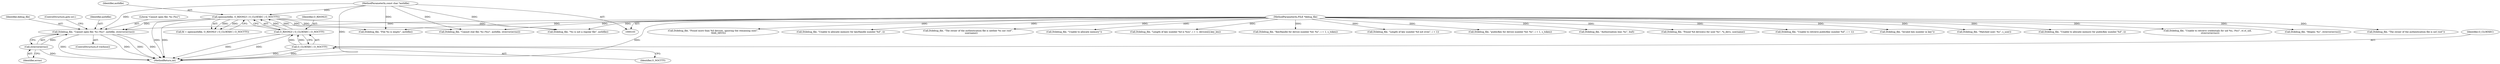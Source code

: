digraph "0_pam-u2f_18b1914e32b74ff52000f10e97067e841e5fff62_1@pointer" {
"1000161" [label="(Call,D(debug_file, \"Cannot open file: %s (%s)\", authfile, strerror(errno)))"];
"1000108" [label="(MethodParameterIn,FILE *debug_file)"];
"1000147" [label="(Call,open(authfile, O_RDONLY | O_CLOEXEC | O_NOCTTY))"];
"1000104" [label="(MethodParameterIn,const char *authfile)"];
"1000149" [label="(Call,O_RDONLY | O_CLOEXEC | O_NOCTTY)"];
"1000151" [label="(Call,O_CLOEXEC | O_NOCTTY)"];
"1000165" [label="(Call,strerror(errno))"];
"1000150" [label="(Identifier,O_RDONLY)"];
"1000472" [label="(Call,D(debug_file, \"Found more than %d devices, ignoring the remaining ones\",\n               MAX_DEVS))"];
"1000149" [label="(Call,O_RDONLY | O_CLOEXEC | O_NOCTTY)"];
"1000151" [label="(Call,O_CLOEXEC | O_NOCTTY)"];
"1000162" [label="(Identifier,debug_file)"];
"1000147" [label="(Call,open(authfile, O_RDONLY | O_CLOEXEC | O_NOCTTY))"];
"1000167" [label="(ControlStructure,goto err;)"];
"1000504" [label="(Call,D(debug_file, \"Unable to allocate memory for keyHandle number %d\", i))"];
"1000153" [label="(Identifier,O_NOCTTY)"];
"1000268" [label="(Call,D(debug_file, \"The owner of the authentication file is neither %s nor root\",\n         username))"];
"1000732" [label="(MethodReturn,int)"];
"1000317" [label="(Call,D(debug_file, \"Unable to allocate memory\"))"];
"1000208" [label="(Call,D(debug_file, \"File %s is empty\", authfile))"];
"1000165" [label="(Call,strerror(errno))"];
"1000164" [label="(Identifier,authfile)"];
"1000567" [label="(Call,D(debug_file, \"Length of key number %d is %zu\", i + 1, devices[i].key_len))"];
"1000152" [label="(Identifier,O_CLOEXEC)"];
"1000178" [label="(Call,D(debug_file, \"Cannot stat file: %s (%s)\", authfile, strerror(errno)))"];
"1000479" [label="(Call,D(debug_file, \"KeyHandle for device number %d: %s\", i + 1, s_token))"];
"1000194" [label="(Call,D(debug_file, \"%s is not a regular file\", authfile))"];
"1000548" [label="(Call,D(debug_file, \"Length of key number %d not even\", i + 1))"];
"1000159" [label="(ControlStructure,if (verbose))"];
"1000163" [label="(Literal,\"Cannot open file: %s (%s)\")"];
"1000161" [label="(Call,D(debug_file, \"Cannot open file: %s (%s)\", authfile, strerror(errno)))"];
"1000531" [label="(Call,D(debug_file, \"publicKey for device number %d: %s\", i + 1, s_token))"];
"1000360" [label="(Call,D(debug_file, \"Authorization line: %s\", buf))"];
"1000166" [label="(Identifier,errno)"];
"1000104" [label="(MethodParameterIn,const char *authfile)"];
"1000658" [label="(Call,D(debug_file, \"Found %d device(s) for user %s\", *n_devs, username))"];
"1000522" [label="(Call,D(debug_file, \"Unable to retrieve publicKey number %d\", i + 1))"];
"1000639" [label="(Call,D(debug_file, \"Invalid hex number in key\"))"];
"1000148" [label="(Identifier,authfile)"];
"1000145" [label="(Call,fd = open(authfile, O_RDONLY | O_CLOEXEC | O_NOCTTY))"];
"1000108" [label="(MethodParameterIn,FILE *debug_file)"];
"1000382" [label="(Call,D(debug_file, \"Matched user: %s\", s_user))"];
"1000603" [label="(Call,D(debug_file, \"Unable to allocate memory for publicKey number %d\", i))"];
"1000235" [label="(Call,D(debug_file, \"Unable to retrieve credentials for uid %u, (%s)\", st.st_uid,\n       strerror(errno)))"];
"1000290" [label="(Call,D(debug_file, \"fdopen: %s\", strerror(errno)))"];
"1000274" [label="(Call,D(debug_file, \"The owner of the authentication file is not root\"))"];
"1000161" -> "1000159"  [label="AST: "];
"1000161" -> "1000165"  [label="CFG: "];
"1000162" -> "1000161"  [label="AST: "];
"1000163" -> "1000161"  [label="AST: "];
"1000164" -> "1000161"  [label="AST: "];
"1000165" -> "1000161"  [label="AST: "];
"1000167" -> "1000161"  [label="CFG: "];
"1000161" -> "1000732"  [label="DDG: "];
"1000161" -> "1000732"  [label="DDG: "];
"1000161" -> "1000732"  [label="DDG: "];
"1000161" -> "1000732"  [label="DDG: "];
"1000108" -> "1000161"  [label="DDG: "];
"1000147" -> "1000161"  [label="DDG: "];
"1000104" -> "1000161"  [label="DDG: "];
"1000165" -> "1000161"  [label="DDG: "];
"1000108" -> "1000103"  [label="AST: "];
"1000108" -> "1000732"  [label="DDG: "];
"1000108" -> "1000178"  [label="DDG: "];
"1000108" -> "1000194"  [label="DDG: "];
"1000108" -> "1000208"  [label="DDG: "];
"1000108" -> "1000235"  [label="DDG: "];
"1000108" -> "1000268"  [label="DDG: "];
"1000108" -> "1000274"  [label="DDG: "];
"1000108" -> "1000290"  [label="DDG: "];
"1000108" -> "1000317"  [label="DDG: "];
"1000108" -> "1000360"  [label="DDG: "];
"1000108" -> "1000382"  [label="DDG: "];
"1000108" -> "1000472"  [label="DDG: "];
"1000108" -> "1000479"  [label="DDG: "];
"1000108" -> "1000504"  [label="DDG: "];
"1000108" -> "1000522"  [label="DDG: "];
"1000108" -> "1000531"  [label="DDG: "];
"1000108" -> "1000548"  [label="DDG: "];
"1000108" -> "1000567"  [label="DDG: "];
"1000108" -> "1000603"  [label="DDG: "];
"1000108" -> "1000639"  [label="DDG: "];
"1000108" -> "1000658"  [label="DDG: "];
"1000147" -> "1000145"  [label="AST: "];
"1000147" -> "1000149"  [label="CFG: "];
"1000148" -> "1000147"  [label="AST: "];
"1000149" -> "1000147"  [label="AST: "];
"1000145" -> "1000147"  [label="CFG: "];
"1000147" -> "1000732"  [label="DDG: "];
"1000147" -> "1000732"  [label="DDG: "];
"1000147" -> "1000145"  [label="DDG: "];
"1000147" -> "1000145"  [label="DDG: "];
"1000104" -> "1000147"  [label="DDG: "];
"1000149" -> "1000147"  [label="DDG: "];
"1000149" -> "1000147"  [label="DDG: "];
"1000147" -> "1000178"  [label="DDG: "];
"1000147" -> "1000194"  [label="DDG: "];
"1000147" -> "1000208"  [label="DDG: "];
"1000104" -> "1000103"  [label="AST: "];
"1000104" -> "1000732"  [label="DDG: "];
"1000104" -> "1000178"  [label="DDG: "];
"1000104" -> "1000194"  [label="DDG: "];
"1000104" -> "1000208"  [label="DDG: "];
"1000149" -> "1000151"  [label="CFG: "];
"1000150" -> "1000149"  [label="AST: "];
"1000151" -> "1000149"  [label="AST: "];
"1000149" -> "1000732"  [label="DDG: "];
"1000149" -> "1000732"  [label="DDG: "];
"1000151" -> "1000149"  [label="DDG: "];
"1000151" -> "1000149"  [label="DDG: "];
"1000151" -> "1000153"  [label="CFG: "];
"1000152" -> "1000151"  [label="AST: "];
"1000153" -> "1000151"  [label="AST: "];
"1000151" -> "1000732"  [label="DDG: "];
"1000151" -> "1000732"  [label="DDG: "];
"1000165" -> "1000166"  [label="CFG: "];
"1000166" -> "1000165"  [label="AST: "];
"1000165" -> "1000732"  [label="DDG: "];
}
